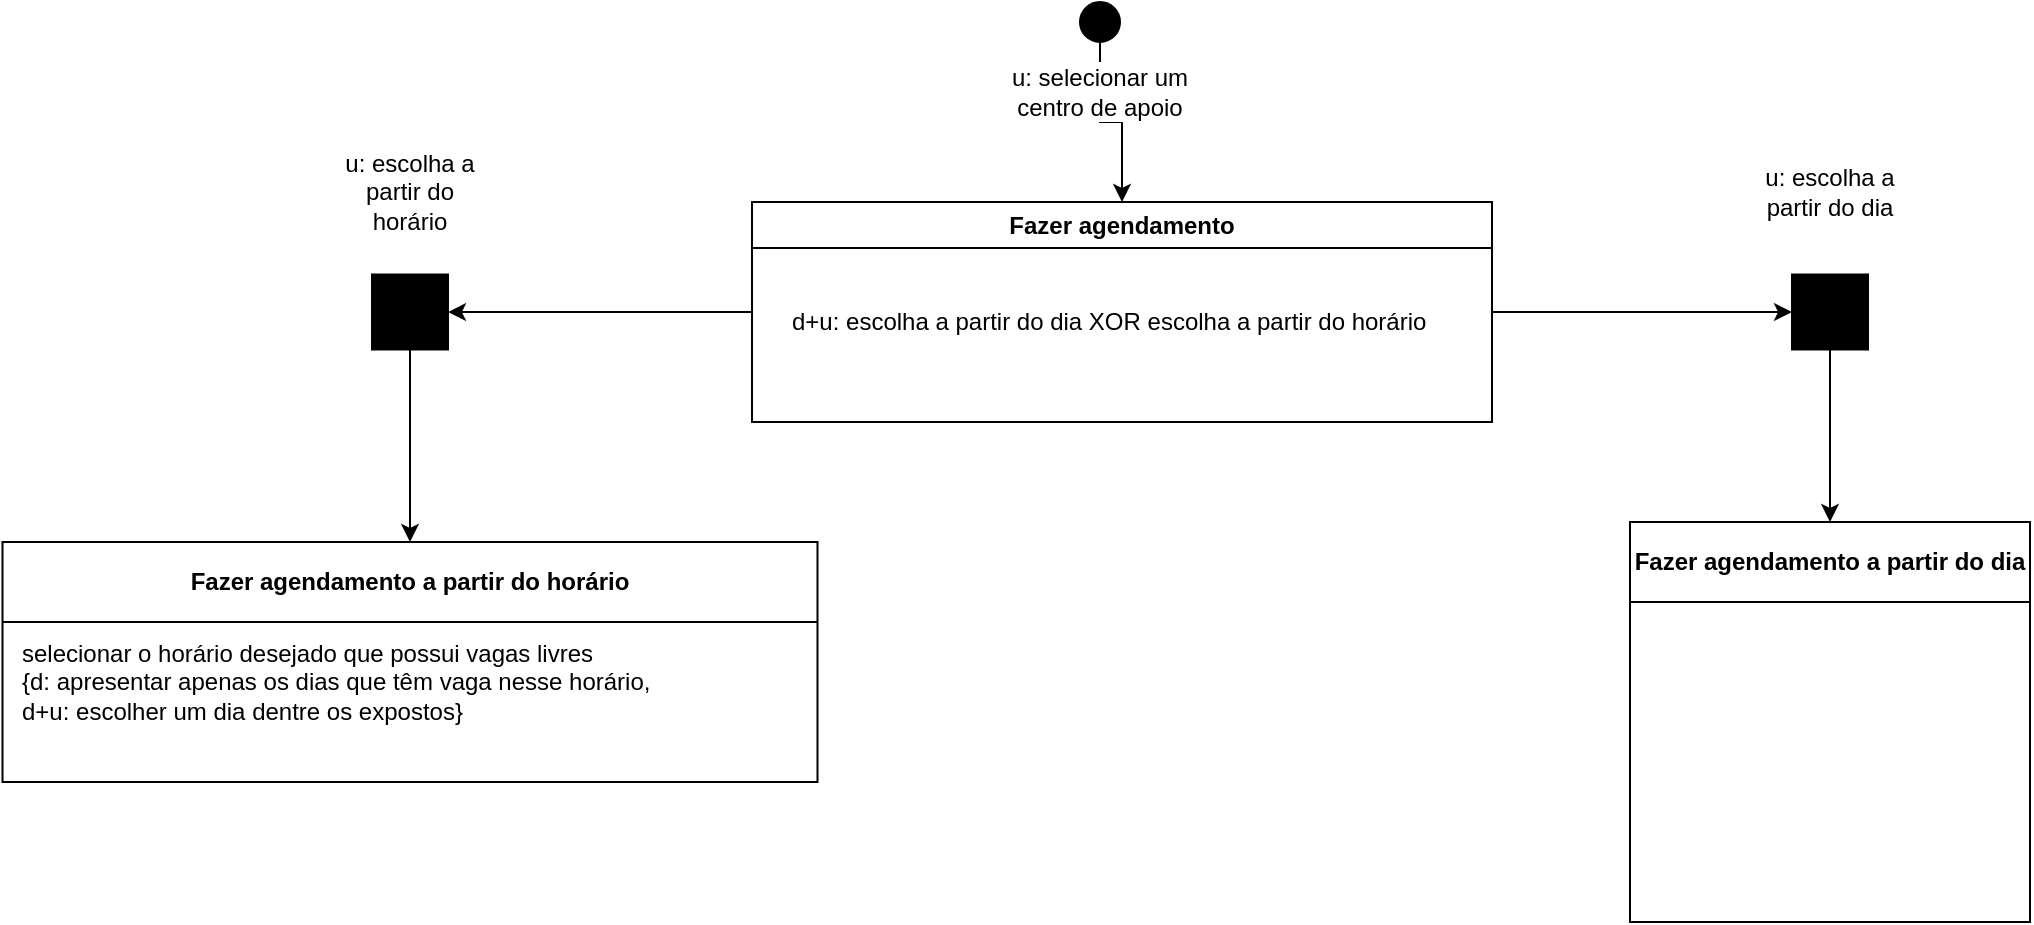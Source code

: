 <mxfile version="25.0.1">
  <diagram name="Página-1" id="4fPj8FKTWWKvgSlPfXeu">
    <mxGraphModel dx="1753" dy="457" grid="1" gridSize="10" guides="1" tooltips="1" connect="1" arrows="1" fold="1" page="1" pageScale="1" pageWidth="827" pageHeight="1169" math="0" shadow="0">
      <root>
        <mxCell id="0" />
        <mxCell id="1" parent="0" />
        <mxCell id="tzBEl5uezkZAkphJzdvv-11" value="" style="edgeStyle=orthogonalEdgeStyle;rounded=0;orthogonalLoop=1;jettySize=auto;html=1;" edge="1" parent="1" source="tzBEl5uezkZAkphJzdvv-1" target="tzBEl5uezkZAkphJzdvv-10">
          <mxGeometry relative="1" as="geometry" />
        </mxCell>
        <mxCell id="tzBEl5uezkZAkphJzdvv-1" value="Fazer agendamento" style="swimlane;whiteSpace=wrap;html=1;" vertex="1" parent="1">
          <mxGeometry x="240" y="200" width="370" height="110" as="geometry" />
        </mxCell>
        <mxCell id="tzBEl5uezkZAkphJzdvv-2" value="d+u: escolha a partir do dia XOR escolha a partir do horário" style="text;html=1;align=left;verticalAlign=middle;resizable=0;points=[];autosize=1;strokeColor=none;fillColor=none;rotation=0;" vertex="1" parent="tzBEl5uezkZAkphJzdvv-1">
          <mxGeometry x="18" y="45" width="340" height="30" as="geometry" />
        </mxCell>
        <mxCell id="tzBEl5uezkZAkphJzdvv-9" style="edgeStyle=orthogonalEdgeStyle;rounded=0;orthogonalLoop=1;jettySize=auto;html=1;entryX=0.5;entryY=0;entryDx=0;entryDy=0;" edge="1" parent="1" source="tzBEl5uezkZAkphJzdvv-5" target="tzBEl5uezkZAkphJzdvv-1">
          <mxGeometry relative="1" as="geometry" />
        </mxCell>
        <mxCell id="tzBEl5uezkZAkphJzdvv-5" value="" style="ellipse;whiteSpace=wrap;html=1;aspect=fixed;fillColor=#000000;" vertex="1" parent="1">
          <mxGeometry x="404" y="100" width="20" height="20" as="geometry" />
        </mxCell>
        <mxCell id="tzBEl5uezkZAkphJzdvv-4" value="u: selecionar um centro de apoio" style="text;html=1;align=center;verticalAlign=middle;whiteSpace=wrap;rounded=0;fillColor=default;" vertex="1" parent="1">
          <mxGeometry x="356" y="130" width="116" height="30" as="geometry" />
        </mxCell>
        <mxCell id="tzBEl5uezkZAkphJzdvv-16" value="" style="edgeStyle=orthogonalEdgeStyle;rounded=0;orthogonalLoop=1;jettySize=auto;html=1;entryX=0.5;entryY=0;entryDx=0;entryDy=0;" edge="1" parent="1" source="tzBEl5uezkZAkphJzdvv-10" target="tzBEl5uezkZAkphJzdvv-19">
          <mxGeometry relative="1" as="geometry">
            <mxPoint x="69.0" y="353.75" as="targetPoint" />
          </mxGeometry>
        </mxCell>
        <mxCell id="tzBEl5uezkZAkphJzdvv-10" value="" style="whiteSpace=wrap;html=1;fontStyle=1;startSize=23;fillColor=#000000;" vertex="1" parent="1">
          <mxGeometry x="50" y="236.25" width="38" height="37.5" as="geometry" />
        </mxCell>
        <mxCell id="tzBEl5uezkZAkphJzdvv-14" value="u: escolha a partir do horário" style="text;html=1;align=center;verticalAlign=middle;whiteSpace=wrap;rounded=0;" vertex="1" parent="1">
          <mxGeometry x="28" y="170" width="82" height="50" as="geometry" />
        </mxCell>
        <mxCell id="tzBEl5uezkZAkphJzdvv-19" value="Fazer agendamento a partir do horário" style="swimlane;whiteSpace=wrap;html=1;startSize=40;" vertex="1" parent="1">
          <mxGeometry x="-134.75" y="370" width="407.5" height="120" as="geometry" />
        </mxCell>
        <mxCell id="tzBEl5uezkZAkphJzdvv-34" value="selecionar o horário desejado que possui vagas livres&amp;nbsp;&lt;div&gt;{d: apresentar apenas&amp;nbsp;&lt;span style=&quot;background-color: initial;&quot;&gt;os dias que têm vaga nesse horário&lt;/span&gt;&lt;span style=&quot;background-color: initial;&quot;&gt;,&amp;nbsp;&lt;/span&gt;&lt;div&gt;&lt;div&gt;d+u: escolher um dia dentre os expostos}&amp;nbsp;&lt;/div&gt;&lt;/div&gt;&lt;/div&gt;" style="text;html=1;align=left;verticalAlign=middle;resizable=0;points=[];autosize=1;strokeColor=none;fillColor=none;" vertex="1" parent="tzBEl5uezkZAkphJzdvv-19">
          <mxGeometry x="7.5" y="40" width="340" height="60" as="geometry" />
        </mxCell>
        <mxCell id="tzBEl5uezkZAkphJzdvv-23" value="" style="edgeStyle=orthogonalEdgeStyle;rounded=0;orthogonalLoop=1;jettySize=auto;html=1;entryX=0.5;entryY=0;entryDx=0;entryDy=0;" edge="1" parent="1" source="tzBEl5uezkZAkphJzdvv-24" target="tzBEl5uezkZAkphJzdvv-29">
          <mxGeometry relative="1" as="geometry">
            <mxPoint x="769" y="340" as="targetPoint" />
          </mxGeometry>
        </mxCell>
        <mxCell id="tzBEl5uezkZAkphJzdvv-24" value="" style="whiteSpace=wrap;html=1;fontStyle=1;startSize=23;fillColor=#000000;" vertex="1" parent="1">
          <mxGeometry x="760" y="236.25" width="38" height="37.5" as="geometry" />
        </mxCell>
        <mxCell id="tzBEl5uezkZAkphJzdvv-25" value="u: escolha a partir do dia" style="text;html=1;align=center;verticalAlign=middle;whiteSpace=wrap;rounded=0;" vertex="1" parent="1">
          <mxGeometry x="738" y="170" width="82" height="50" as="geometry" />
        </mxCell>
        <mxCell id="tzBEl5uezkZAkphJzdvv-29" value="Fazer agendamento a partir do dia" style="swimlane;whiteSpace=wrap;html=1;startSize=40;" vertex="1" parent="1">
          <mxGeometry x="679" y="360" width="200" height="200" as="geometry" />
        </mxCell>
        <mxCell id="tzBEl5uezkZAkphJzdvv-31" value="" style="endArrow=classic;html=1;rounded=0;exitX=1;exitY=0.5;exitDx=0;exitDy=0;entryX=0;entryY=0.5;entryDx=0;entryDy=0;" edge="1" parent="1" source="tzBEl5uezkZAkphJzdvv-1" target="tzBEl5uezkZAkphJzdvv-24">
          <mxGeometry width="50" height="50" relative="1" as="geometry">
            <mxPoint x="630" y="260" as="sourcePoint" />
            <mxPoint x="660" y="213.75" as="targetPoint" />
          </mxGeometry>
        </mxCell>
      </root>
    </mxGraphModel>
  </diagram>
</mxfile>
